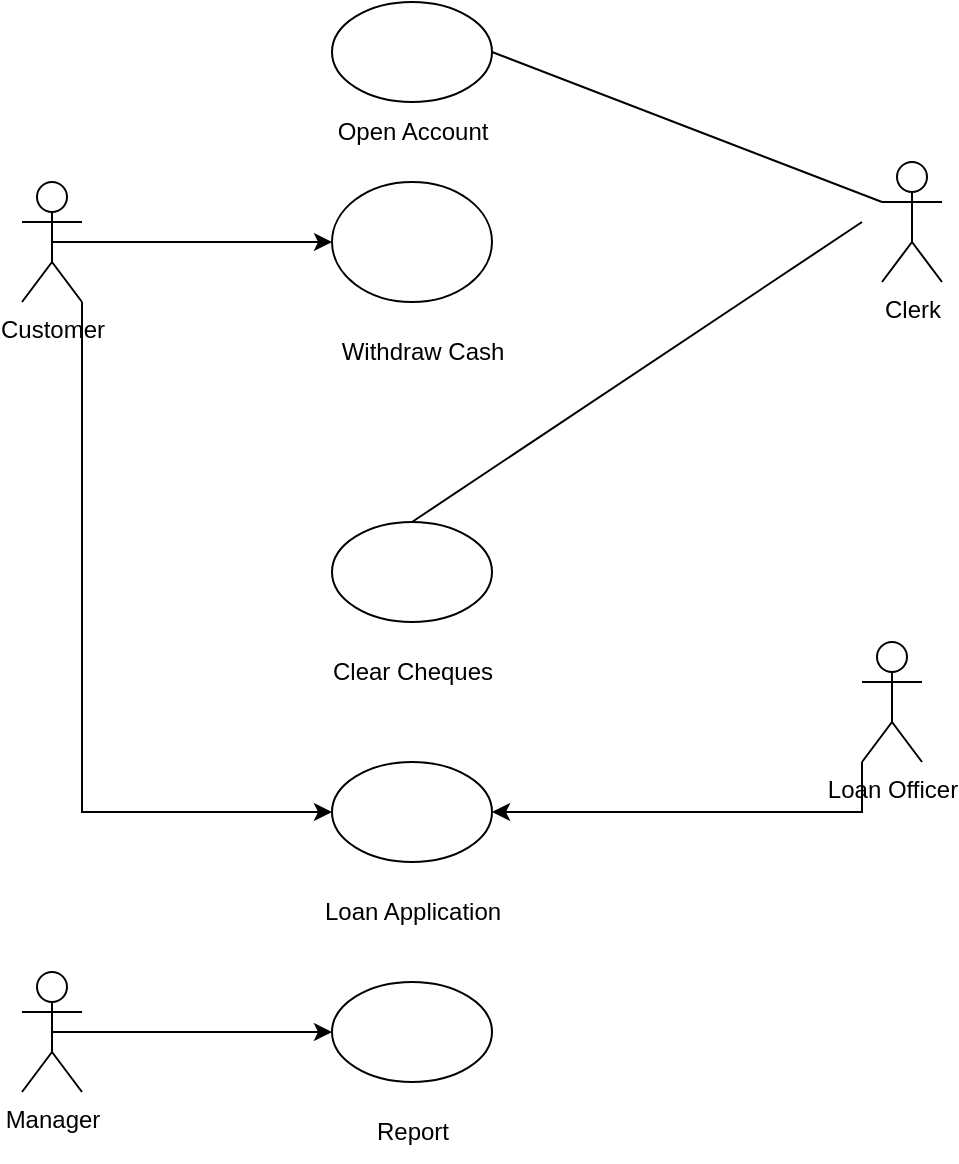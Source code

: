 <mxfile version="22.1.21" type="device">
  <diagram name="Page-1" id="gSrxrRGofnk8fy-xU3o0">
    <mxGraphModel dx="576" dy="581" grid="1" gridSize="10" guides="1" tooltips="1" connect="1" arrows="1" fold="1" page="1" pageScale="1" pageWidth="850" pageHeight="1100" math="0" shadow="0">
      <root>
        <mxCell id="0" />
        <mxCell id="1" parent="0" />
        <mxCell id="-xlM-6BcLW93TCqh4AAz-24" style="edgeStyle=orthogonalEdgeStyle;rounded=0;orthogonalLoop=1;jettySize=auto;html=1;exitX=0.5;exitY=0.5;exitDx=0;exitDy=0;exitPerimeter=0;entryX=0;entryY=0.5;entryDx=0;entryDy=0;" parent="1" source="-xlM-6BcLW93TCqh4AAz-1" target="-xlM-6BcLW93TCqh4AAz-8" edge="1">
          <mxGeometry relative="1" as="geometry" />
        </mxCell>
        <mxCell id="-xlM-6BcLW93TCqh4AAz-25" style="edgeStyle=orthogonalEdgeStyle;rounded=0;orthogonalLoop=1;jettySize=auto;html=1;exitX=1;exitY=1;exitDx=0;exitDy=0;exitPerimeter=0;entryX=0;entryY=0.5;entryDx=0;entryDy=0;" parent="1" source="-xlM-6BcLW93TCqh4AAz-1" target="-xlM-6BcLW93TCqh4AAz-12" edge="1">
          <mxGeometry relative="1" as="geometry" />
        </mxCell>
        <mxCell id="-xlM-6BcLW93TCqh4AAz-1" value="Customer" style="shape=umlActor;verticalLabelPosition=bottom;verticalAlign=top;html=1;outlineConnect=0;" parent="1" vertex="1">
          <mxGeometry x="190" y="150" width="30" height="60" as="geometry" />
        </mxCell>
        <mxCell id="-xlM-6BcLW93TCqh4AAz-2" value="" style="ellipse;whiteSpace=wrap;html=1;" parent="1" vertex="1">
          <mxGeometry x="345" y="60" width="80" height="50" as="geometry" />
        </mxCell>
        <mxCell id="-xlM-6BcLW93TCqh4AAz-3" value="Open Account" style="text;html=1;align=center;verticalAlign=middle;resizable=0;points=[];autosize=1;strokeColor=none;fillColor=none;" parent="1" vertex="1">
          <mxGeometry x="335" y="110" width="100" height="30" as="geometry" />
        </mxCell>
        <mxCell id="-xlM-6BcLW93TCqh4AAz-4" value="Clerk" style="shape=umlActor;verticalLabelPosition=bottom;verticalAlign=top;html=1;outlineConnect=0;" parent="1" vertex="1">
          <mxGeometry x="620" y="140" width="30" height="60" as="geometry" />
        </mxCell>
        <mxCell id="-xlM-6BcLW93TCqh4AAz-8" value="" style="ellipse;whiteSpace=wrap;html=1;" parent="1" vertex="1">
          <mxGeometry x="345" y="150" width="80" height="60" as="geometry" />
        </mxCell>
        <mxCell id="-xlM-6BcLW93TCqh4AAz-9" value="Withdraw Cash" style="text;html=1;align=center;verticalAlign=middle;resizable=0;points=[];autosize=1;strokeColor=none;fillColor=none;" parent="1" vertex="1">
          <mxGeometry x="340" y="220" width="100" height="30" as="geometry" />
        </mxCell>
        <mxCell id="-xlM-6BcLW93TCqh4AAz-10" value="" style="ellipse;whiteSpace=wrap;html=1;" parent="1" vertex="1">
          <mxGeometry x="345" y="320" width="80" height="50" as="geometry" />
        </mxCell>
        <mxCell id="-xlM-6BcLW93TCqh4AAz-11" value="Clear Cheques" style="text;html=1;align=center;verticalAlign=middle;resizable=0;points=[];autosize=1;strokeColor=none;fillColor=none;" parent="1" vertex="1">
          <mxGeometry x="335" y="380" width="100" height="30" as="geometry" />
        </mxCell>
        <mxCell id="-xlM-6BcLW93TCqh4AAz-12" value="" style="ellipse;whiteSpace=wrap;html=1;" parent="1" vertex="1">
          <mxGeometry x="345" y="440" width="80" height="50" as="geometry" />
        </mxCell>
        <mxCell id="-xlM-6BcLW93TCqh4AAz-13" value="Loan Application" style="text;html=1;align=center;verticalAlign=middle;resizable=0;points=[];autosize=1;strokeColor=none;fillColor=none;" parent="1" vertex="1">
          <mxGeometry x="330" y="500" width="110" height="30" as="geometry" />
        </mxCell>
        <mxCell id="-xlM-6BcLW93TCqh4AAz-15" value="" style="ellipse;whiteSpace=wrap;html=1;" parent="1" vertex="1">
          <mxGeometry x="345" y="550" width="80" height="50" as="geometry" />
        </mxCell>
        <mxCell id="-xlM-6BcLW93TCqh4AAz-16" value="Report" style="text;html=1;align=center;verticalAlign=middle;resizable=0;points=[];autosize=1;strokeColor=none;fillColor=none;" parent="1" vertex="1">
          <mxGeometry x="355" y="610" width="60" height="30" as="geometry" />
        </mxCell>
        <mxCell id="-xlM-6BcLW93TCqh4AAz-28" style="edgeStyle=orthogonalEdgeStyle;rounded=0;orthogonalLoop=1;jettySize=auto;html=1;exitX=0.5;exitY=0.5;exitDx=0;exitDy=0;exitPerimeter=0;entryX=0;entryY=0.5;entryDx=0;entryDy=0;" parent="1" source="-xlM-6BcLW93TCqh4AAz-17" target="-xlM-6BcLW93TCqh4AAz-15" edge="1">
          <mxGeometry relative="1" as="geometry" />
        </mxCell>
        <mxCell id="-xlM-6BcLW93TCqh4AAz-17" value="Manager" style="shape=umlActor;verticalLabelPosition=bottom;verticalAlign=top;html=1;outlineConnect=0;" parent="1" vertex="1">
          <mxGeometry x="190" y="545" width="30" height="60" as="geometry" />
        </mxCell>
        <mxCell id="-xlM-6BcLW93TCqh4AAz-27" style="edgeStyle=orthogonalEdgeStyle;rounded=0;orthogonalLoop=1;jettySize=auto;html=1;exitX=0;exitY=1;exitDx=0;exitDy=0;exitPerimeter=0;entryX=1;entryY=0.5;entryDx=0;entryDy=0;" parent="1" source="-xlM-6BcLW93TCqh4AAz-18" target="-xlM-6BcLW93TCqh4AAz-12" edge="1">
          <mxGeometry relative="1" as="geometry" />
        </mxCell>
        <mxCell id="-xlM-6BcLW93TCqh4AAz-18" value="Loan Officer" style="shape=umlActor;verticalLabelPosition=bottom;verticalAlign=top;html=1;outlineConnect=0;" parent="1" vertex="1">
          <mxGeometry x="610" y="380" width="30" height="60" as="geometry" />
        </mxCell>
        <mxCell id="FNdx74XPVSprw8BxEyaP-1" value="" style="endArrow=none;html=1;rounded=0;entryX=1;entryY=0.5;entryDx=0;entryDy=0;exitX=0;exitY=0.333;exitDx=0;exitDy=0;exitPerimeter=0;" edge="1" parent="1" source="-xlM-6BcLW93TCqh4AAz-4" target="-xlM-6BcLW93TCqh4AAz-2">
          <mxGeometry width="50" height="50" relative="1" as="geometry">
            <mxPoint x="350" y="240" as="sourcePoint" />
            <mxPoint x="400" y="190" as="targetPoint" />
          </mxGeometry>
        </mxCell>
        <mxCell id="FNdx74XPVSprw8BxEyaP-2" value="" style="endArrow=none;html=1;rounded=0;exitX=0.5;exitY=0;exitDx=0;exitDy=0;" edge="1" parent="1" source="-xlM-6BcLW93TCqh4AAz-10">
          <mxGeometry width="50" height="50" relative="1" as="geometry">
            <mxPoint x="350" y="340" as="sourcePoint" />
            <mxPoint x="610" y="170" as="targetPoint" />
          </mxGeometry>
        </mxCell>
      </root>
    </mxGraphModel>
  </diagram>
</mxfile>
